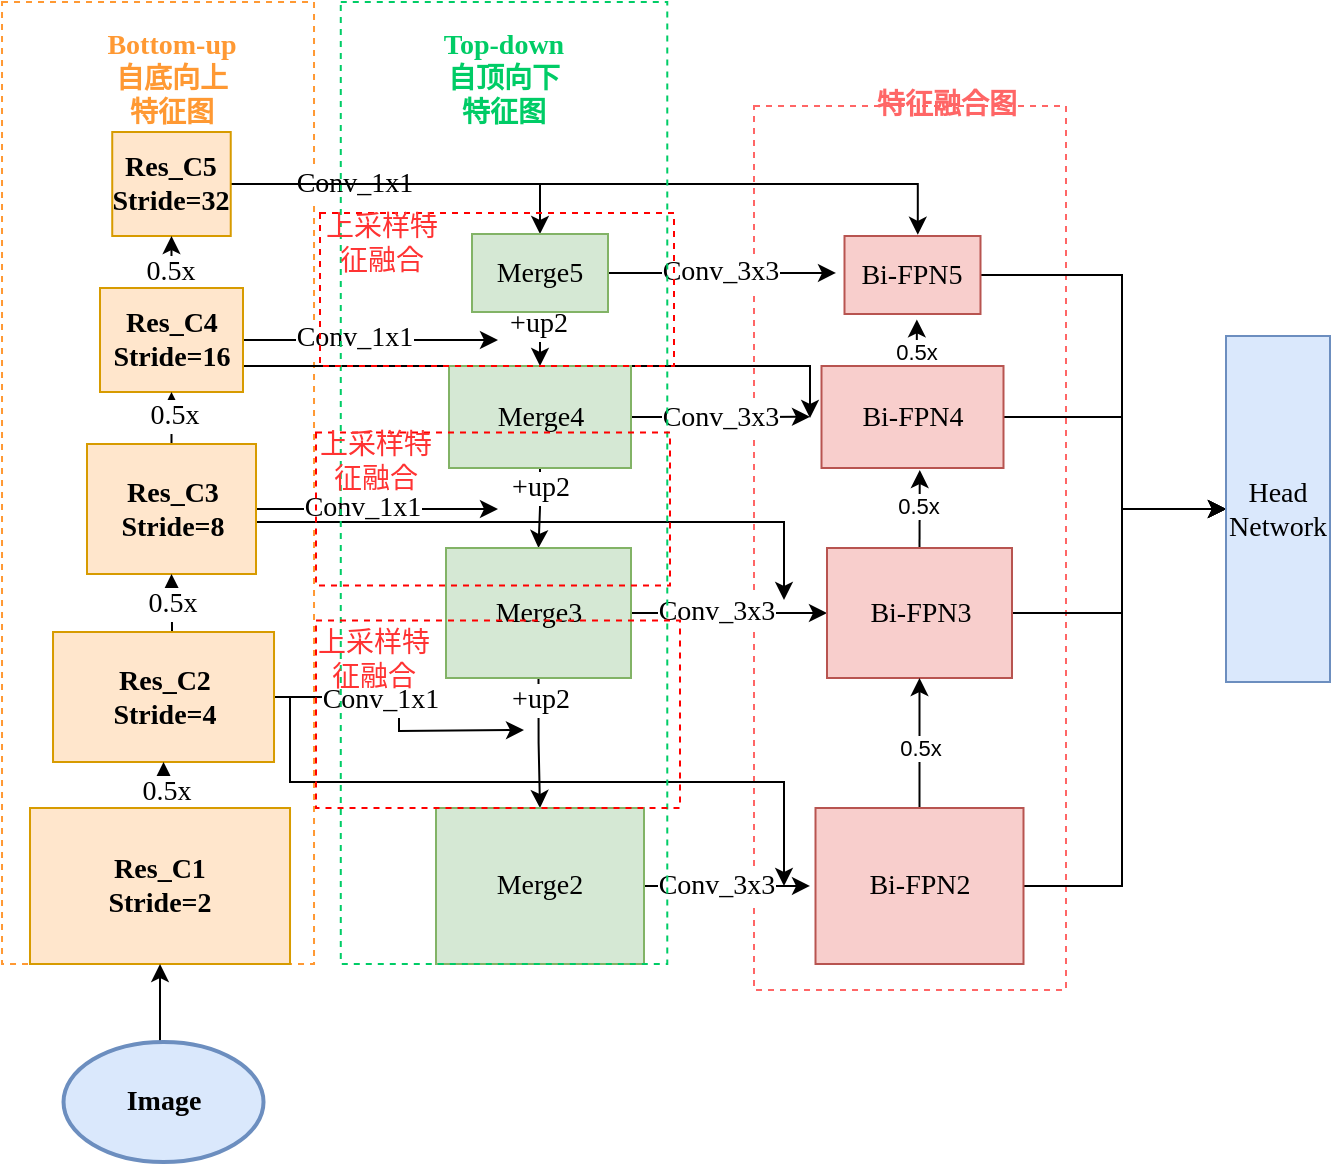 <mxfile version="18.0.5" type="github">
  <diagram id="WLRPb3Po5uMKOTe53thk" name="Page-1">
    <mxGraphModel dx="1312" dy="687" grid="1" gridSize="13" guides="1" tooltips="1" connect="1" arrows="1" fold="1" page="1" pageScale="1" pageWidth="827" pageHeight="1169" math="0" shadow="0">
      <root>
        <mxCell id="0" />
        <mxCell id="1" parent="0" />
        <mxCell id="F1N8uxK0OkOdDNArj4mm-95" value="" style="rounded=0;whiteSpace=wrap;html=1;dashed=1;fontFamily=Times New Roman;fontSize=14;fontColor=#FF9933;strokeColor=#FF6666;fillColor=none;" parent="1" vertex="1">
          <mxGeometry x="414" y="169" width="156" height="442" as="geometry" />
        </mxCell>
        <mxCell id="F1N8uxK0OkOdDNArj4mm-79" value="" style="rounded=0;whiteSpace=wrap;html=1;fontFamily=Times New Roman;fontSize=14;dashed=1;fillColor=none;strokeColor=#FF9933;" parent="1" vertex="1">
          <mxGeometry x="38.01" y="117" width="156" height="481" as="geometry" />
        </mxCell>
        <mxCell id="F1N8uxK0OkOdDNArj4mm-41" style="edgeStyle=orthogonalEdgeStyle;rounded=0;orthogonalLoop=1;jettySize=auto;html=1;exitX=1;exitY=0.5;exitDx=0;exitDy=0;fontFamily=Times New Roman;fontSize=14;entryX=0.5;entryY=0;entryDx=0;entryDy=0;" parent="1" source="F1N8uxK0OkOdDNArj4mm-6" target="F1N8uxK0OkOdDNArj4mm-33" edge="1">
          <mxGeometry relative="1" as="geometry">
            <mxPoint x="286" y="208" as="targetPoint" />
          </mxGeometry>
        </mxCell>
        <mxCell id="F1N8uxK0OkOdDNArj4mm-46" value="Conv_1x1" style="edgeLabel;html=1;align=center;verticalAlign=middle;resizable=0;points=[];fontSize=14;fontFamily=Times New Roman;" parent="F1N8uxK0OkOdDNArj4mm-41" vertex="1" connectable="0">
          <mxGeometry x="-0.323" relative="1" as="geometry">
            <mxPoint as="offset" />
          </mxGeometry>
        </mxCell>
        <mxCell id="x0miSQ4UpgIUttkQ7Sma-9" style="edgeStyle=orthogonalEdgeStyle;rounded=0;orthogonalLoop=1;jettySize=auto;html=1;exitX=1;exitY=0.5;exitDx=0;exitDy=0;entryX=0.539;entryY=-0.015;entryDx=0;entryDy=0;entryPerimeter=0;" edge="1" parent="1" source="F1N8uxK0OkOdDNArj4mm-6" target="F1N8uxK0OkOdDNArj4mm-56">
          <mxGeometry relative="1" as="geometry" />
        </mxCell>
        <mxCell id="F1N8uxK0OkOdDNArj4mm-6" value="&lt;span style=&quot;font-size: 14px;&quot;&gt;Res_C5&lt;/span&gt;&lt;br style=&quot;font-size: 14px;&quot;&gt;&lt;span style=&quot;font-size: 14px;&quot;&gt;Stride=32&lt;/span&gt;" style="rounded=0;whiteSpace=wrap;html=1;fillColor=#ffe6cc;strokeColor=#d79b00;fontStyle=1;fontFamily=Times New Roman;fontSize=14;" parent="1" vertex="1">
          <mxGeometry x="93.12" y="182" width="59.25" height="52" as="geometry" />
        </mxCell>
        <mxCell id="F1N8uxK0OkOdDNArj4mm-16" style="edgeStyle=orthogonalEdgeStyle;rounded=0;orthogonalLoop=1;jettySize=auto;html=1;exitX=0.5;exitY=0;exitDx=0;exitDy=0;entryX=0.5;entryY=1;entryDx=0;entryDy=0;fontStyle=1;fontFamily=Times New Roman;fontSize=14;" parent="1" source="F1N8uxK0OkOdDNArj4mm-7" target="F1N8uxK0OkOdDNArj4mm-6" edge="1">
          <mxGeometry relative="1" as="geometry">
            <mxPoint x="120.064" y="220.0" as="targetPoint" />
          </mxGeometry>
        </mxCell>
        <mxCell id="F1N8uxK0OkOdDNArj4mm-30" value="0.5x" style="edgeLabel;html=1;align=center;verticalAlign=middle;resizable=0;points=[];fontSize=14;fontFamily=Times New Roman;" parent="F1N8uxK0OkOdDNArj4mm-16" vertex="1" connectable="0">
          <mxGeometry x="-0.336" y="1" relative="1" as="geometry">
            <mxPoint as="offset" />
          </mxGeometry>
        </mxCell>
        <mxCell id="F1N8uxK0OkOdDNArj4mm-43" style="edgeStyle=orthogonalEdgeStyle;rounded=0;orthogonalLoop=1;jettySize=auto;html=1;exitX=1;exitY=0.5;exitDx=0;exitDy=0;fontFamily=Times New Roman;fontSize=14;" parent="1" source="F1N8uxK0OkOdDNArj4mm-7" edge="1">
          <mxGeometry relative="1" as="geometry">
            <mxPoint x="286" y="286" as="targetPoint" />
          </mxGeometry>
        </mxCell>
        <mxCell id="F1N8uxK0OkOdDNArj4mm-47" value="Conv_1x1" style="edgeLabel;html=1;align=center;verticalAlign=middle;resizable=0;points=[];fontSize=14;fontFamily=Times New Roman;" parent="F1N8uxK0OkOdDNArj4mm-43" vertex="1" connectable="0">
          <mxGeometry x="-0.138" y="1" relative="1" as="geometry">
            <mxPoint as="offset" />
          </mxGeometry>
        </mxCell>
        <mxCell id="x0miSQ4UpgIUttkQ7Sma-10" style="edgeStyle=orthogonalEdgeStyle;rounded=0;orthogonalLoop=1;jettySize=auto;html=1;exitX=1;exitY=0.5;exitDx=0;exitDy=0;" edge="1" parent="1">
          <mxGeometry relative="1" as="geometry">
            <mxPoint x="442" y="325" as="targetPoint" />
            <mxPoint x="158.5" y="286" as="sourcePoint" />
            <Array as="points">
              <mxPoint x="158" y="299" />
              <mxPoint x="442" y="299" />
            </Array>
          </mxGeometry>
        </mxCell>
        <mxCell id="F1N8uxK0OkOdDNArj4mm-7" value="&lt;span style=&quot;font-size: 14px;&quot;&gt;Res_C4&lt;/span&gt;&lt;br style=&quot;font-size: 14px;&quot;&gt;&lt;span style=&quot;font-size: 14px;&quot;&gt;Stride=16&lt;/span&gt;" style="rounded=0;whiteSpace=wrap;html=1;fillColor=#ffe6cc;strokeColor=#d79b00;fontStyle=1;fontFamily=Times New Roman;fontSize=14;" parent="1" vertex="1">
          <mxGeometry x="87" y="260" width="71.5" height="52" as="geometry" />
        </mxCell>
        <mxCell id="F1N8uxK0OkOdDNArj4mm-15" style="edgeStyle=orthogonalEdgeStyle;rounded=0;orthogonalLoop=1;jettySize=auto;html=1;exitX=0.5;exitY=0;exitDx=0;exitDy=0;entryX=0.5;entryY=1;entryDx=0;entryDy=0;fontStyle=1;fontFamily=Times New Roman;fontSize=14;" parent="1" source="F1N8uxK0OkOdDNArj4mm-8" target="F1N8uxK0OkOdDNArj4mm-7" edge="1">
          <mxGeometry relative="1" as="geometry" />
        </mxCell>
        <mxCell id="F1N8uxK0OkOdDNArj4mm-29" value="0.5x" style="edgeLabel;html=1;align=center;verticalAlign=middle;resizable=0;points=[];fontSize=14;fontFamily=Times New Roman;" parent="F1N8uxK0OkOdDNArj4mm-15" vertex="1" connectable="0">
          <mxGeometry x="0.072" y="-1" relative="1" as="geometry">
            <mxPoint as="offset" />
          </mxGeometry>
        </mxCell>
        <mxCell id="F1N8uxK0OkOdDNArj4mm-44" style="edgeStyle=orthogonalEdgeStyle;rounded=0;orthogonalLoop=1;jettySize=auto;html=1;exitX=1;exitY=0.5;exitDx=0;exitDy=0;fontFamily=Times New Roman;fontSize=14;" parent="1" source="F1N8uxK0OkOdDNArj4mm-8" edge="1">
          <mxGeometry relative="1" as="geometry">
            <mxPoint x="286" y="370.5" as="targetPoint" />
          </mxGeometry>
        </mxCell>
        <mxCell id="F1N8uxK0OkOdDNArj4mm-48" value="Conv_1x1" style="edgeLabel;html=1;align=center;verticalAlign=middle;resizable=0;points=[];fontSize=14;fontFamily=Times New Roman;" parent="F1N8uxK0OkOdDNArj4mm-44" vertex="1" connectable="0">
          <mxGeometry x="-0.13" y="1" relative="1" as="geometry">
            <mxPoint as="offset" />
          </mxGeometry>
        </mxCell>
        <mxCell id="x0miSQ4UpgIUttkQ7Sma-11" style="edgeStyle=orthogonalEdgeStyle;rounded=0;orthogonalLoop=1;jettySize=auto;html=1;exitX=1;exitY=0.5;exitDx=0;exitDy=0;" edge="1" parent="1" source="F1N8uxK0OkOdDNArj4mm-8">
          <mxGeometry relative="1" as="geometry">
            <mxPoint x="429" y="416" as="targetPoint" />
            <Array as="points">
              <mxPoint x="165" y="377" />
              <mxPoint x="429" y="377" />
            </Array>
          </mxGeometry>
        </mxCell>
        <mxCell id="F1N8uxK0OkOdDNArj4mm-8" value="&lt;span style=&quot;font-size: 14px;&quot;&gt;Res_C3&lt;/span&gt;&lt;br style=&quot;font-size: 14px;&quot;&gt;&lt;span style=&quot;font-size: 14px;&quot;&gt;Stride=8&lt;/span&gt;" style="rounded=0;whiteSpace=wrap;html=1;fillColor=#ffe6cc;strokeColor=#d79b00;fontStyle=1;fontFamily=Times New Roman;fontSize=14;" parent="1" vertex="1">
          <mxGeometry x="80.5" y="338" width="84.5" height="65" as="geometry" />
        </mxCell>
        <mxCell id="F1N8uxK0OkOdDNArj4mm-14" style="edgeStyle=orthogonalEdgeStyle;rounded=0;orthogonalLoop=1;jettySize=auto;html=1;exitX=0.5;exitY=0;exitDx=0;exitDy=0;entryX=0.5;entryY=1;entryDx=0;entryDy=0;fontStyle=1;fontFamily=Times New Roman;fontSize=14;" parent="1" source="F1N8uxK0OkOdDNArj4mm-9" target="F1N8uxK0OkOdDNArj4mm-8" edge="1">
          <mxGeometry relative="1" as="geometry">
            <Array as="points">
              <mxPoint x="123" y="429" />
              <mxPoint x="123" y="429" />
            </Array>
          </mxGeometry>
        </mxCell>
        <mxCell id="F1N8uxK0OkOdDNArj4mm-28" value="0.5x" style="edgeLabel;html=1;align=center;verticalAlign=middle;resizable=0;points=[];fontSize=14;fontFamily=Times New Roman;" parent="F1N8uxK0OkOdDNArj4mm-14" vertex="1" connectable="0">
          <mxGeometry x="0.118" relative="1" as="geometry">
            <mxPoint as="offset" />
          </mxGeometry>
        </mxCell>
        <mxCell id="F1N8uxK0OkOdDNArj4mm-45" style="edgeStyle=orthogonalEdgeStyle;rounded=0;orthogonalLoop=1;jettySize=auto;html=1;exitX=1;exitY=0.5;exitDx=0;exitDy=0;fontFamily=Times New Roman;fontSize=14;" parent="1" source="F1N8uxK0OkOdDNArj4mm-9" edge="1">
          <mxGeometry relative="1" as="geometry">
            <mxPoint x="299" y="481" as="targetPoint" />
          </mxGeometry>
        </mxCell>
        <mxCell id="F1N8uxK0OkOdDNArj4mm-49" value="Conv_1x1" style="edgeLabel;html=1;align=center;verticalAlign=middle;resizable=0;points=[];fontSize=14;fontFamily=Times New Roman;" parent="F1N8uxK0OkOdDNArj4mm-45" vertex="1" connectable="0">
          <mxGeometry x="-0.256" y="-1" relative="1" as="geometry">
            <mxPoint as="offset" />
          </mxGeometry>
        </mxCell>
        <mxCell id="x0miSQ4UpgIUttkQ7Sma-12" style="edgeStyle=orthogonalEdgeStyle;rounded=0;orthogonalLoop=1;jettySize=auto;html=1;exitX=1;exitY=0.5;exitDx=0;exitDy=0;" edge="1" parent="1" source="F1N8uxK0OkOdDNArj4mm-9">
          <mxGeometry relative="1" as="geometry">
            <mxPoint x="429" y="559" as="targetPoint" />
            <Array as="points">
              <mxPoint x="182" y="465" />
              <mxPoint x="182" y="507" />
              <mxPoint x="429" y="507" />
            </Array>
          </mxGeometry>
        </mxCell>
        <mxCell id="F1N8uxK0OkOdDNArj4mm-9" value="&lt;span style=&quot;font-size: 14px;&quot;&gt;Res_C2&lt;/span&gt;&lt;br style=&quot;font-size: 14px;&quot;&gt;&lt;span style=&quot;font-size: 14px;&quot;&gt;Stride=4&lt;/span&gt;" style="rounded=0;whiteSpace=wrap;html=1;fillColor=#ffe6cc;strokeColor=#d79b00;fontStyle=1;fontFamily=Times New Roman;fontSize=14;" parent="1" vertex="1">
          <mxGeometry x="63.51" y="432" width="110.5" height="65" as="geometry" />
        </mxCell>
        <mxCell id="F1N8uxK0OkOdDNArj4mm-23" style="edgeStyle=orthogonalEdgeStyle;rounded=0;orthogonalLoop=1;jettySize=auto;html=1;exitX=0.5;exitY=0;exitDx=0;exitDy=0;entryX=0.5;entryY=1;entryDx=0;entryDy=0;fontFamily=Times New Roman;fontSize=14;" parent="1" source="F1N8uxK0OkOdDNArj4mm-10" target="F1N8uxK0OkOdDNArj4mm-9" edge="1">
          <mxGeometry relative="1" as="geometry" />
        </mxCell>
        <mxCell id="F1N8uxK0OkOdDNArj4mm-27" value="0.5x" style="edgeLabel;html=1;align=center;verticalAlign=middle;resizable=0;points=[];fontSize=14;fontFamily=Times New Roman;" parent="F1N8uxK0OkOdDNArj4mm-23" vertex="1" connectable="0">
          <mxGeometry x="-0.141" y="-1" relative="1" as="geometry">
            <mxPoint as="offset" />
          </mxGeometry>
        </mxCell>
        <mxCell id="F1N8uxK0OkOdDNArj4mm-10" value="Res_C1&lt;br style=&quot;font-size: 14px;&quot;&gt;Stride=2" style="rounded=0;whiteSpace=wrap;html=1;fillColor=#ffe6cc;strokeColor=#d79b00;fontStyle=1;fontFamily=Times New Roman;fontSize=14;" parent="1" vertex="1">
          <mxGeometry x="52" y="520" width="130.01" height="78" as="geometry" />
        </mxCell>
        <mxCell id="F1N8uxK0OkOdDNArj4mm-12" style="edgeStyle=orthogonalEdgeStyle;rounded=0;orthogonalLoop=1;jettySize=auto;html=1;exitX=0.5;exitY=0;exitDx=0;exitDy=0;exitPerimeter=0;entryX=0.5;entryY=1;entryDx=0;entryDy=0;fontStyle=1;fontFamily=Times New Roman;fontSize=14;" parent="1" source="F1N8uxK0OkOdDNArj4mm-11" target="F1N8uxK0OkOdDNArj4mm-10" edge="1">
          <mxGeometry relative="1" as="geometry" />
        </mxCell>
        <mxCell id="F1N8uxK0OkOdDNArj4mm-11" value="Image" style="strokeWidth=2;html=1;shape=mxgraph.flowchart.start_1;whiteSpace=wrap;fillColor=#dae8fc;strokeColor=#6c8ebf;fontStyle=1;fontFamily=Times New Roman;fontSize=14;" parent="1" vertex="1">
          <mxGeometry x="68.76" y="637" width="100" height="60" as="geometry" />
        </mxCell>
        <mxCell id="F1N8uxK0OkOdDNArj4mm-38" style="edgeStyle=orthogonalEdgeStyle;rounded=0;orthogonalLoop=1;jettySize=auto;html=1;exitX=0.5;exitY=1;exitDx=0;exitDy=0;entryX=0.5;entryY=0;entryDx=0;entryDy=0;fontFamily=Times New Roman;fontSize=14;" parent="1" source="F1N8uxK0OkOdDNArj4mm-33" target="F1N8uxK0OkOdDNArj4mm-34" edge="1">
          <mxGeometry relative="1" as="geometry" />
        </mxCell>
        <mxCell id="F1N8uxK0OkOdDNArj4mm-50" value="+up2" style="edgeLabel;html=1;align=center;verticalAlign=middle;resizable=0;points=[];fontSize=14;fontFamily=Times New Roman;" parent="F1N8uxK0OkOdDNArj4mm-38" vertex="1" connectable="0">
          <mxGeometry x="-0.306" y="-1" relative="1" as="geometry">
            <mxPoint y="-4" as="offset" />
          </mxGeometry>
        </mxCell>
        <mxCell id="F1N8uxK0OkOdDNArj4mm-61" style="edgeStyle=orthogonalEdgeStyle;rounded=0;orthogonalLoop=1;jettySize=auto;html=1;exitX=1;exitY=0.5;exitDx=0;exitDy=0;fontFamily=Times New Roman;fontSize=14;" parent="1" source="F1N8uxK0OkOdDNArj4mm-33" edge="1">
          <mxGeometry relative="1" as="geometry">
            <mxPoint x="455" y="252.476" as="targetPoint" />
          </mxGeometry>
        </mxCell>
        <mxCell id="F1N8uxK0OkOdDNArj4mm-83" value="&lt;span style=&quot;color: rgb(0, 0, 0);&quot;&gt;Conv_3x3&lt;/span&gt;" style="edgeLabel;html=1;align=center;verticalAlign=middle;resizable=0;points=[];fontSize=14;fontFamily=Times New Roman;fontColor=#00CC66;" parent="F1N8uxK0OkOdDNArj4mm-61" vertex="1" connectable="0">
          <mxGeometry x="0.164" y="1" relative="1" as="geometry">
            <mxPoint x="-10" as="offset" />
          </mxGeometry>
        </mxCell>
        <mxCell id="F1N8uxK0OkOdDNArj4mm-33" value="Merge5" style="rounded=0;whiteSpace=wrap;html=1;fontFamily=Times New Roman;fontSize=14;fillColor=#d5e8d4;strokeColor=#82b366;" parent="1" vertex="1">
          <mxGeometry x="273" y="233" width="68" height="39" as="geometry" />
        </mxCell>
        <mxCell id="F1N8uxK0OkOdDNArj4mm-39" style="edgeStyle=orthogonalEdgeStyle;rounded=0;orthogonalLoop=1;jettySize=auto;html=1;exitX=0.5;exitY=1;exitDx=0;exitDy=0;entryX=0.5;entryY=0;entryDx=0;entryDy=0;fontFamily=Times New Roman;fontSize=14;" parent="1" source="F1N8uxK0OkOdDNArj4mm-34" target="F1N8uxK0OkOdDNArj4mm-35" edge="1">
          <mxGeometry relative="1" as="geometry" />
        </mxCell>
        <mxCell id="F1N8uxK0OkOdDNArj4mm-51" value="+up2" style="edgeLabel;html=1;align=center;verticalAlign=middle;resizable=0;points=[];fontSize=14;fontFamily=Times New Roman;" parent="F1N8uxK0OkOdDNArj4mm-39" vertex="1" connectable="0">
          <mxGeometry x="-0.102" relative="1" as="geometry">
            <mxPoint y="-9" as="offset" />
          </mxGeometry>
        </mxCell>
        <mxCell id="F1N8uxK0OkOdDNArj4mm-62" style="edgeStyle=orthogonalEdgeStyle;rounded=0;orthogonalLoop=1;jettySize=auto;html=1;exitX=1;exitY=0.5;exitDx=0;exitDy=0;fontFamily=Times New Roman;fontSize=14;" parent="1" source="F1N8uxK0OkOdDNArj4mm-34" edge="1">
          <mxGeometry relative="1" as="geometry">
            <mxPoint x="442" y="324.381" as="targetPoint" />
          </mxGeometry>
        </mxCell>
        <mxCell id="F1N8uxK0OkOdDNArj4mm-84" value="&lt;span style=&quot;color: rgb(0, 0, 0);&quot;&gt;Conv_3x3&lt;/span&gt;" style="edgeLabel;html=1;align=center;verticalAlign=middle;resizable=0;points=[];fontSize=14;fontFamily=Times New Roman;fontColor=#00CC66;" parent="F1N8uxK0OkOdDNArj4mm-62" vertex="1" connectable="0">
          <mxGeometry x="0.258" relative="1" as="geometry">
            <mxPoint x="-12" as="offset" />
          </mxGeometry>
        </mxCell>
        <mxCell id="F1N8uxK0OkOdDNArj4mm-34" value="&lt;span style=&quot;&quot;&gt;Merge4&lt;/span&gt;" style="rounded=0;whiteSpace=wrap;html=1;fontFamily=Times New Roman;fontSize=14;fillColor=#d5e8d4;strokeColor=#82b366;" parent="1" vertex="1">
          <mxGeometry x="261.5" y="299" width="91" height="51" as="geometry" />
        </mxCell>
        <mxCell id="F1N8uxK0OkOdDNArj4mm-40" style="edgeStyle=orthogonalEdgeStyle;rounded=0;orthogonalLoop=1;jettySize=auto;html=1;exitX=0.5;exitY=1;exitDx=0;exitDy=0;entryX=0.5;entryY=0;entryDx=0;entryDy=0;fontFamily=Times New Roman;fontSize=14;" parent="1" source="F1N8uxK0OkOdDNArj4mm-35" target="F1N8uxK0OkOdDNArj4mm-36" edge="1">
          <mxGeometry relative="1" as="geometry" />
        </mxCell>
        <mxCell id="F1N8uxK0OkOdDNArj4mm-52" value="+up2" style="edgeLabel;html=1;align=center;verticalAlign=middle;resizable=0;points=[];fontSize=14;fontFamily=Times New Roman;" parent="F1N8uxK0OkOdDNArj4mm-40" vertex="1" connectable="0">
          <mxGeometry x="-0.352" relative="1" as="geometry">
            <mxPoint y="-11" as="offset" />
          </mxGeometry>
        </mxCell>
        <mxCell id="F1N8uxK0OkOdDNArj4mm-63" style="edgeStyle=orthogonalEdgeStyle;rounded=0;orthogonalLoop=1;jettySize=auto;html=1;exitX=1;exitY=0.5;exitDx=0;exitDy=0;entryX=0;entryY=0.5;entryDx=0;entryDy=0;fontFamily=Times New Roman;fontSize=14;" parent="1" source="F1N8uxK0OkOdDNArj4mm-35" target="F1N8uxK0OkOdDNArj4mm-59" edge="1">
          <mxGeometry relative="1" as="geometry" />
        </mxCell>
        <mxCell id="F1N8uxK0OkOdDNArj4mm-85" value="&lt;span style=&quot;color: rgb(0, 0, 0);&quot;&gt;Conv_3x3&lt;/span&gt;" style="edgeLabel;html=1;align=center;verticalAlign=middle;resizable=0;points=[];fontSize=14;fontFamily=Times New Roman;fontColor=#00CC66;" parent="F1N8uxK0OkOdDNArj4mm-63" vertex="1" connectable="0">
          <mxGeometry x="-0.134" y="1" relative="1" as="geometry">
            <mxPoint as="offset" />
          </mxGeometry>
        </mxCell>
        <mxCell id="F1N8uxK0OkOdDNArj4mm-35" value="&lt;span style=&quot;&quot;&gt;Merge3&lt;/span&gt;" style="rounded=0;whiteSpace=wrap;html=1;fontFamily=Times New Roman;fontSize=14;fillColor=#d5e8d4;strokeColor=#82b366;" parent="1" vertex="1">
          <mxGeometry x="260" y="390" width="92.5" height="65" as="geometry" />
        </mxCell>
        <mxCell id="F1N8uxK0OkOdDNArj4mm-65" style="edgeStyle=orthogonalEdgeStyle;rounded=0;orthogonalLoop=1;jettySize=auto;html=1;exitX=1;exitY=0.5;exitDx=0;exitDy=0;fontFamily=Times New Roman;fontSize=14;" parent="1" source="F1N8uxK0OkOdDNArj4mm-36" edge="1">
          <mxGeometry relative="1" as="geometry">
            <mxPoint x="442" y="558.989" as="targetPoint" />
          </mxGeometry>
        </mxCell>
        <mxCell id="F1N8uxK0OkOdDNArj4mm-86" value="&lt;span style=&quot;color: rgb(0, 0, 0);&quot;&gt;Conv_3x3&lt;/span&gt;" style="edgeLabel;html=1;align=center;verticalAlign=middle;resizable=0;points=[];fontSize=14;fontFamily=Times New Roman;fontColor=#00CC66;" parent="F1N8uxK0OkOdDNArj4mm-65" vertex="1" connectable="0">
          <mxGeometry x="-0.145" relative="1" as="geometry">
            <mxPoint as="offset" />
          </mxGeometry>
        </mxCell>
        <mxCell id="F1N8uxK0OkOdDNArj4mm-36" value="&lt;span style=&quot;&quot;&gt;Merge2&lt;/span&gt;" style="rounded=0;whiteSpace=wrap;html=1;fontFamily=Times New Roman;fontSize=14;fillColor=#d5e8d4;strokeColor=#82b366;" parent="1" vertex="1">
          <mxGeometry x="255" y="520" width="104" height="78" as="geometry" />
        </mxCell>
        <mxCell id="F1N8uxK0OkOdDNArj4mm-73" style="edgeStyle=orthogonalEdgeStyle;rounded=0;orthogonalLoop=1;jettySize=auto;html=1;exitX=1;exitY=0.5;exitDx=0;exitDy=0;entryX=0;entryY=0.5;entryDx=0;entryDy=0;fontFamily=Times New Roman;fontSize=14;" parent="1" source="F1N8uxK0OkOdDNArj4mm-56" target="F1N8uxK0OkOdDNArj4mm-66" edge="1">
          <mxGeometry relative="1" as="geometry">
            <Array as="points">
              <mxPoint x="598" y="254" />
              <mxPoint x="598" y="371" />
            </Array>
          </mxGeometry>
        </mxCell>
        <mxCell id="F1N8uxK0OkOdDNArj4mm-56" value="Bi-FPN5" style="rounded=0;whiteSpace=wrap;html=1;fontFamily=Times New Roman;fontSize=14;fillColor=#f8cecc;strokeColor=#b85450;" parent="1" vertex="1">
          <mxGeometry x="459.25" y="234" width="68" height="39" as="geometry" />
        </mxCell>
        <mxCell id="F1N8uxK0OkOdDNArj4mm-76" style="edgeStyle=orthogonalEdgeStyle;rounded=0;orthogonalLoop=1;jettySize=auto;html=1;exitX=1;exitY=0.5;exitDx=0;exitDy=0;entryX=0;entryY=0.5;entryDx=0;entryDy=0;fontFamily=Times New Roman;fontSize=14;" parent="1" source="F1N8uxK0OkOdDNArj4mm-58" target="F1N8uxK0OkOdDNArj4mm-66" edge="1">
          <mxGeometry relative="1" as="geometry">
            <Array as="points">
              <mxPoint x="598" y="325" />
              <mxPoint x="598" y="371" />
            </Array>
          </mxGeometry>
        </mxCell>
        <mxCell id="x0miSQ4UpgIUttkQ7Sma-7" style="edgeStyle=orthogonalEdgeStyle;rounded=0;orthogonalLoop=1;jettySize=auto;html=1;exitX=0.5;exitY=0;exitDx=0;exitDy=0;entryX=0.532;entryY=1.069;entryDx=0;entryDy=0;entryPerimeter=0;" edge="1" parent="1" source="F1N8uxK0OkOdDNArj4mm-58" target="F1N8uxK0OkOdDNArj4mm-56">
          <mxGeometry relative="1" as="geometry" />
        </mxCell>
        <mxCell id="x0miSQ4UpgIUttkQ7Sma-14" value="0.5x" style="edgeLabel;html=1;align=center;verticalAlign=middle;resizable=0;points=[];" vertex="1" connectable="0" parent="x0miSQ4UpgIUttkQ7Sma-7">
          <mxGeometry x="-0.237" y="1" relative="1" as="geometry">
            <mxPoint as="offset" />
          </mxGeometry>
        </mxCell>
        <mxCell id="F1N8uxK0OkOdDNArj4mm-58" value="Bi-FPN4" style="rounded=0;whiteSpace=wrap;html=1;fontFamily=Times New Roman;fontSize=14;fillColor=#f8cecc;strokeColor=#b85450;" parent="1" vertex="1">
          <mxGeometry x="447.75" y="299" width="91" height="51" as="geometry" />
        </mxCell>
        <mxCell id="F1N8uxK0OkOdDNArj4mm-77" style="edgeStyle=orthogonalEdgeStyle;rounded=0;orthogonalLoop=1;jettySize=auto;html=1;exitX=1;exitY=0.5;exitDx=0;exitDy=0;entryX=0;entryY=0.5;entryDx=0;entryDy=0;fontFamily=Times New Roman;fontSize=14;" parent="1" source="F1N8uxK0OkOdDNArj4mm-59" target="F1N8uxK0OkOdDNArj4mm-66" edge="1">
          <mxGeometry relative="1" as="geometry">
            <Array as="points">
              <mxPoint x="598" y="423" />
              <mxPoint x="598" y="371" />
            </Array>
          </mxGeometry>
        </mxCell>
        <mxCell id="x0miSQ4UpgIUttkQ7Sma-6" style="edgeStyle=orthogonalEdgeStyle;rounded=0;orthogonalLoop=1;jettySize=auto;html=1;exitX=0.5;exitY=0;exitDx=0;exitDy=0;" edge="1" parent="1" source="F1N8uxK0OkOdDNArj4mm-59">
          <mxGeometry relative="1" as="geometry">
            <mxPoint x="496.889" y="351" as="targetPoint" />
          </mxGeometry>
        </mxCell>
        <mxCell id="x0miSQ4UpgIUttkQ7Sma-13" value="0.5x" style="edgeLabel;html=1;align=center;verticalAlign=middle;resizable=0;points=[];" vertex="1" connectable="0" parent="x0miSQ4UpgIUttkQ7Sma-6">
          <mxGeometry x="0.107" y="1" relative="1" as="geometry">
            <mxPoint as="offset" />
          </mxGeometry>
        </mxCell>
        <mxCell id="F1N8uxK0OkOdDNArj4mm-59" value="Bi-FPN3" style="rounded=0;whiteSpace=wrap;html=1;fontFamily=Times New Roman;fontSize=14;fillColor=#f8cecc;strokeColor=#b85450;" parent="1" vertex="1">
          <mxGeometry x="450.5" y="390" width="92.5" height="65" as="geometry" />
        </mxCell>
        <mxCell id="F1N8uxK0OkOdDNArj4mm-78" style="edgeStyle=orthogonalEdgeStyle;rounded=0;orthogonalLoop=1;jettySize=auto;html=1;exitX=1;exitY=0.5;exitDx=0;exitDy=0;entryX=0;entryY=0.5;entryDx=0;entryDy=0;fontFamily=Times New Roman;fontSize=14;" parent="1" source="F1N8uxK0OkOdDNArj4mm-60" target="F1N8uxK0OkOdDNArj4mm-66" edge="1">
          <mxGeometry relative="1" as="geometry">
            <Array as="points">
              <mxPoint x="598" y="559" />
              <mxPoint x="598" y="370" />
            </Array>
          </mxGeometry>
        </mxCell>
        <mxCell id="x0miSQ4UpgIUttkQ7Sma-5" style="edgeStyle=orthogonalEdgeStyle;rounded=0;orthogonalLoop=1;jettySize=auto;html=1;exitX=0.5;exitY=0;exitDx=0;exitDy=0;entryX=0.5;entryY=1;entryDx=0;entryDy=0;" edge="1" parent="1" source="F1N8uxK0OkOdDNArj4mm-60" target="F1N8uxK0OkOdDNArj4mm-59">
          <mxGeometry relative="1" as="geometry" />
        </mxCell>
        <mxCell id="x0miSQ4UpgIUttkQ7Sma-16" value="0.5x" style="edgeLabel;html=1;align=center;verticalAlign=middle;resizable=0;points=[];" vertex="1" connectable="0" parent="x0miSQ4UpgIUttkQ7Sma-5">
          <mxGeometry x="-0.072" relative="1" as="geometry">
            <mxPoint as="offset" />
          </mxGeometry>
        </mxCell>
        <mxCell id="F1N8uxK0OkOdDNArj4mm-60" value="Bi-FPN2" style="rounded=0;whiteSpace=wrap;html=1;fontFamily=Times New Roman;fontSize=14;fillColor=#f8cecc;strokeColor=#b85450;" parent="1" vertex="1">
          <mxGeometry x="444.75" y="520" width="104" height="78" as="geometry" />
        </mxCell>
        <mxCell id="F1N8uxK0OkOdDNArj4mm-66" value="Head Network" style="rounded=0;whiteSpace=wrap;html=1;fontFamily=Times New Roman;fontSize=14;fillColor=#dae8fc;strokeColor=#6c8ebf;" parent="1" vertex="1">
          <mxGeometry x="650" y="284" width="52" height="173" as="geometry" />
        </mxCell>
        <mxCell id="F1N8uxK0OkOdDNArj4mm-80" value="&lt;b&gt;&lt;font color=&quot;#ff9933&quot;&gt;Bottom-up 自底向上特征图&lt;/font&gt;&lt;/b&gt;" style="text;html=1;strokeColor=none;fillColor=none;align=center;verticalAlign=middle;whiteSpace=wrap;rounded=0;dashed=1;fontFamily=Times New Roman;fontSize=14;" parent="1" vertex="1">
          <mxGeometry x="88.5" y="130" width="70.01" height="52" as="geometry" />
        </mxCell>
        <mxCell id="F1N8uxK0OkOdDNArj4mm-81" value="" style="rounded=0;whiteSpace=wrap;html=1;fontFamily=Times New Roman;fontSize=14;dashed=1;fillColor=none;strokeColor=#00CC66;" parent="1" vertex="1">
          <mxGeometry x="207.39" y="117" width="163.25" height="481" as="geometry" />
        </mxCell>
        <mxCell id="F1N8uxK0OkOdDNArj4mm-82" value="&lt;b style=&quot;&quot;&gt;&lt;font color=&quot;#00cc66&quot;&gt;Top-down 自顶向下特征图&lt;/font&gt;&lt;/b&gt;" style="text;html=1;strokeColor=none;fillColor=none;align=center;verticalAlign=middle;whiteSpace=wrap;rounded=0;dashed=1;fontFamily=Times New Roman;fontSize=14;" parent="1" vertex="1">
          <mxGeometry x="254.01" y="130" width="70.01" height="52" as="geometry" />
        </mxCell>
        <mxCell id="F1N8uxK0OkOdDNArj4mm-87" value="" style="rounded=0;whiteSpace=wrap;html=1;dashed=1;fontFamily=Times New Roman;fontSize=14;fontColor=#00CC66;strokeColor=#FF0000;fillColor=none;" parent="1" vertex="1">
          <mxGeometry x="197" y="222.5" width="177" height="76.5" as="geometry" />
        </mxCell>
        <mxCell id="F1N8uxK0OkOdDNArj4mm-88" value="&lt;font color=&quot;#ff3333&quot;&gt;上采样特征融合&lt;/font&gt;" style="text;html=1;strokeColor=none;fillColor=none;align=center;verticalAlign=middle;whiteSpace=wrap;rounded=0;dashed=1;fontFamily=Times New Roman;fontSize=14;fontColor=#00CC66;" parent="1" vertex="1">
          <mxGeometry x="198.01" y="222.5" width="60" height="30" as="geometry" />
        </mxCell>
        <mxCell id="F1N8uxK0OkOdDNArj4mm-90" value="" style="rounded=0;whiteSpace=wrap;html=1;dashed=1;fontFamily=Times New Roman;fontSize=14;fontColor=#00CC66;strokeColor=#FF0000;fillColor=none;" parent="1" vertex="1">
          <mxGeometry x="195" y="332.25" width="177" height="76.5" as="geometry" />
        </mxCell>
        <mxCell id="F1N8uxK0OkOdDNArj4mm-91" value="&lt;font color=&quot;#ff3333&quot;&gt;上采样特征融合&lt;/font&gt;" style="text;html=1;strokeColor=none;fillColor=none;align=center;verticalAlign=middle;whiteSpace=wrap;rounded=0;dashed=1;fontFamily=Times New Roman;fontSize=14;fontColor=#00CC66;" parent="1" vertex="1">
          <mxGeometry x="195.01" y="332.25" width="60" height="30" as="geometry" />
        </mxCell>
        <mxCell id="F1N8uxK0OkOdDNArj4mm-92" value="" style="rounded=0;whiteSpace=wrap;html=1;dashed=1;fontFamily=Times New Roman;fontSize=14;fontColor=#00CC66;strokeColor=#FF0000;fillColor=none;" parent="1" vertex="1">
          <mxGeometry x="195" y="426.25" width="182" height="93.75" as="geometry" />
        </mxCell>
        <mxCell id="F1N8uxK0OkOdDNArj4mm-93" value="&lt;font color=&quot;#ff3333&quot;&gt;上采样特征融合&lt;/font&gt;" style="text;html=1;strokeColor=none;fillColor=none;align=center;verticalAlign=middle;whiteSpace=wrap;rounded=0;dashed=1;fontFamily=Times New Roman;fontSize=14;fontColor=#00CC66;" parent="1" vertex="1">
          <mxGeometry x="194.01" y="431.25" width="60" height="30" as="geometry" />
        </mxCell>
        <mxCell id="F1N8uxK0OkOdDNArj4mm-96" value="&lt;b style=&quot;&quot;&gt;&lt;font color=&quot;#ff6666&quot;&gt;特征融合图&lt;/font&gt;&lt;/b&gt;" style="text;html=1;strokeColor=none;fillColor=none;align=center;verticalAlign=middle;whiteSpace=wrap;rounded=0;dashed=1;fontFamily=Times New Roman;fontSize=14;" parent="1" vertex="1">
          <mxGeometry x="461.75" y="143" width="97.25" height="52" as="geometry" />
        </mxCell>
      </root>
    </mxGraphModel>
  </diagram>
</mxfile>
